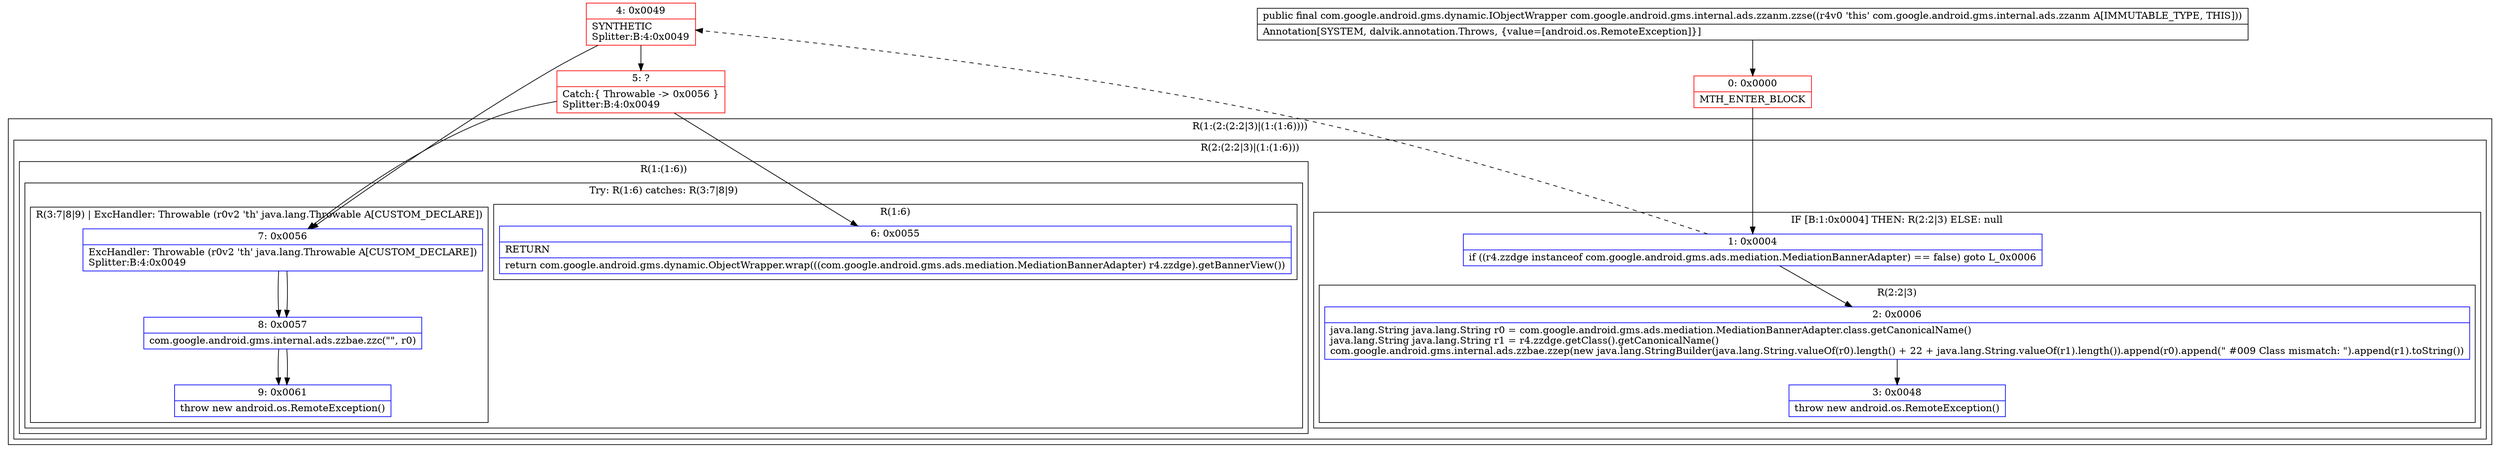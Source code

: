 digraph "CFG forcom.google.android.gms.internal.ads.zzanm.zzse()Lcom\/google\/android\/gms\/dynamic\/IObjectWrapper;" {
subgraph cluster_Region_424035171 {
label = "R(1:(2:(2:2|3)|(1:(1:6))))";
node [shape=record,color=blue];
subgraph cluster_Region_126872794 {
label = "R(2:(2:2|3)|(1:(1:6)))";
node [shape=record,color=blue];
subgraph cluster_IfRegion_84971179 {
label = "IF [B:1:0x0004] THEN: R(2:2|3) ELSE: null";
node [shape=record,color=blue];
Node_1 [shape=record,label="{1\:\ 0x0004|if ((r4.zzdge instanceof com.google.android.gms.ads.mediation.MediationBannerAdapter) == false) goto L_0x0006\l}"];
subgraph cluster_Region_981705284 {
label = "R(2:2|3)";
node [shape=record,color=blue];
Node_2 [shape=record,label="{2\:\ 0x0006|java.lang.String java.lang.String r0 = com.google.android.gms.ads.mediation.MediationBannerAdapter.class.getCanonicalName()\ljava.lang.String java.lang.String r1 = r4.zzdge.getClass().getCanonicalName()\lcom.google.android.gms.internal.ads.zzbae.zzep(new java.lang.StringBuilder(java.lang.String.valueOf(r0).length() + 22 + java.lang.String.valueOf(r1).length()).append(r0).append(\" #009 Class mismatch: \").append(r1).toString())\l}"];
Node_3 [shape=record,label="{3\:\ 0x0048|throw new android.os.RemoteException()\l}"];
}
}
subgraph cluster_Region_958774096 {
label = "R(1:(1:6))";
node [shape=record,color=blue];
subgraph cluster_TryCatchRegion_307477068 {
label = "Try: R(1:6) catches: R(3:7|8|9)";
node [shape=record,color=blue];
subgraph cluster_Region_1782738400 {
label = "R(1:6)";
node [shape=record,color=blue];
Node_6 [shape=record,label="{6\:\ 0x0055|RETURN\l|return com.google.android.gms.dynamic.ObjectWrapper.wrap(((com.google.android.gms.ads.mediation.MediationBannerAdapter) r4.zzdge).getBannerView())\l}"];
}
subgraph cluster_Region_1797702613 {
label = "R(3:7|8|9) | ExcHandler: Throwable (r0v2 'th' java.lang.Throwable A[CUSTOM_DECLARE])\l";
node [shape=record,color=blue];
Node_7 [shape=record,label="{7\:\ 0x0056|ExcHandler: Throwable (r0v2 'th' java.lang.Throwable A[CUSTOM_DECLARE])\lSplitter:B:4:0x0049\l}"];
Node_8 [shape=record,label="{8\:\ 0x0057|com.google.android.gms.internal.ads.zzbae.zzc(\"\", r0)\l}"];
Node_9 [shape=record,label="{9\:\ 0x0061|throw new android.os.RemoteException()\l}"];
}
}
}
}
}
subgraph cluster_Region_1797702613 {
label = "R(3:7|8|9) | ExcHandler: Throwable (r0v2 'th' java.lang.Throwable A[CUSTOM_DECLARE])\l";
node [shape=record,color=blue];
Node_7 [shape=record,label="{7\:\ 0x0056|ExcHandler: Throwable (r0v2 'th' java.lang.Throwable A[CUSTOM_DECLARE])\lSplitter:B:4:0x0049\l}"];
Node_8 [shape=record,label="{8\:\ 0x0057|com.google.android.gms.internal.ads.zzbae.zzc(\"\", r0)\l}"];
Node_9 [shape=record,label="{9\:\ 0x0061|throw new android.os.RemoteException()\l}"];
}
Node_0 [shape=record,color=red,label="{0\:\ 0x0000|MTH_ENTER_BLOCK\l}"];
Node_4 [shape=record,color=red,label="{4\:\ 0x0049|SYNTHETIC\lSplitter:B:4:0x0049\l}"];
Node_5 [shape=record,color=red,label="{5\:\ ?|Catch:\{ Throwable \-\> 0x0056 \}\lSplitter:B:4:0x0049\l}"];
MethodNode[shape=record,label="{public final com.google.android.gms.dynamic.IObjectWrapper com.google.android.gms.internal.ads.zzanm.zzse((r4v0 'this' com.google.android.gms.internal.ads.zzanm A[IMMUTABLE_TYPE, THIS]))  | Annotation[SYSTEM, dalvik.annotation.Throws, \{value=[android.os.RemoteException]\}]\l}"];
MethodNode -> Node_0;
Node_1 -> Node_2;
Node_1 -> Node_4[style=dashed];
Node_2 -> Node_3;
Node_7 -> Node_8;
Node_8 -> Node_9;
Node_7 -> Node_8;
Node_8 -> Node_9;
Node_0 -> Node_1;
Node_4 -> Node_5;
Node_4 -> Node_7;
Node_5 -> Node_7;
Node_5 -> Node_6;
}

